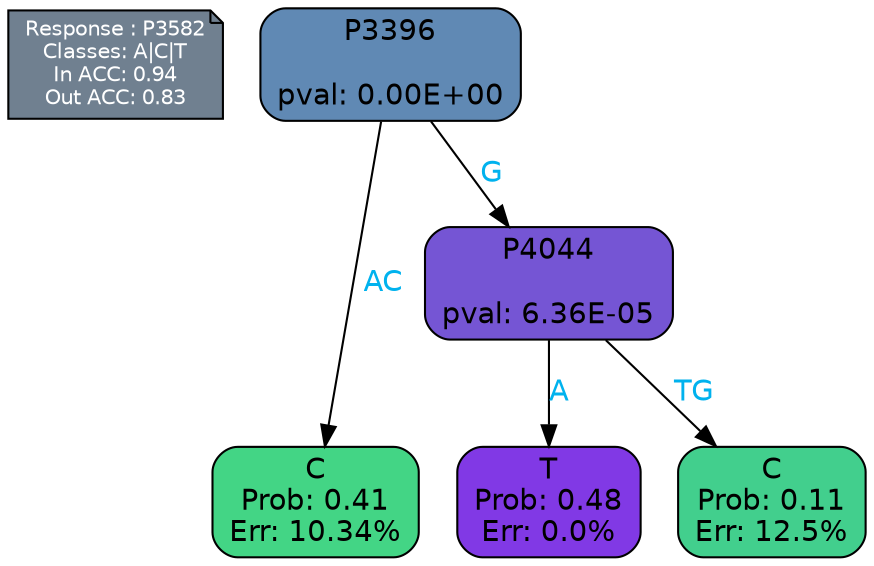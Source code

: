 digraph Tree {
node [shape=box, style="filled, rounded", color="black", fontname=helvetica] ;
graph [ranksep=equally, splines=polylines, bgcolor=transparent, dpi=600] ;
edge [fontname=helvetica] ;
LEGEND [label="Response : P3582
Classes: A|C|T
In ACC: 0.94
Out ACC: 0.83
",shape=note,align=left,style=filled,fillcolor="slategray",fontcolor="white",fontsize=10];1 [label="P3396

pval: 0.00E+00", fillcolor="#6089b4"] ;
2 [label="C
Prob: 0.41
Err: 10.34%", fillcolor="#43d585"] ;
3 [label="P4044

pval: 6.36E-05", fillcolor="#7555d4"] ;
4 [label="T
Prob: 0.48
Err: 0.0%", fillcolor="#8139e5"] ;
5 [label="C
Prob: 0.11
Err: 12.5%", fillcolor="#42cf8d"] ;
1 -> 2 [label="AC",fontcolor=deepskyblue2] ;
1 -> 3 [label="G",fontcolor=deepskyblue2] ;
3 -> 4 [label="A",fontcolor=deepskyblue2] ;
3 -> 5 [label="TG",fontcolor=deepskyblue2] ;
{rank = same; 2;4;5;}{rank = same; LEGEND;1;}}
